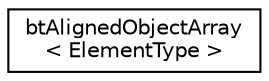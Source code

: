 digraph "Graphical Class Hierarchy"
{
  edge [fontname="Helvetica",fontsize="10",labelfontname="Helvetica",labelfontsize="10"];
  node [fontname="Helvetica",fontsize="10",shape=record];
  rankdir="LR";
  Node1 [label="btAlignedObjectArray\l\< ElementType \>",height=0.2,width=0.4,color="black", fillcolor="white", style="filled",URL="$classbt_aligned_object_array.html"];
}
